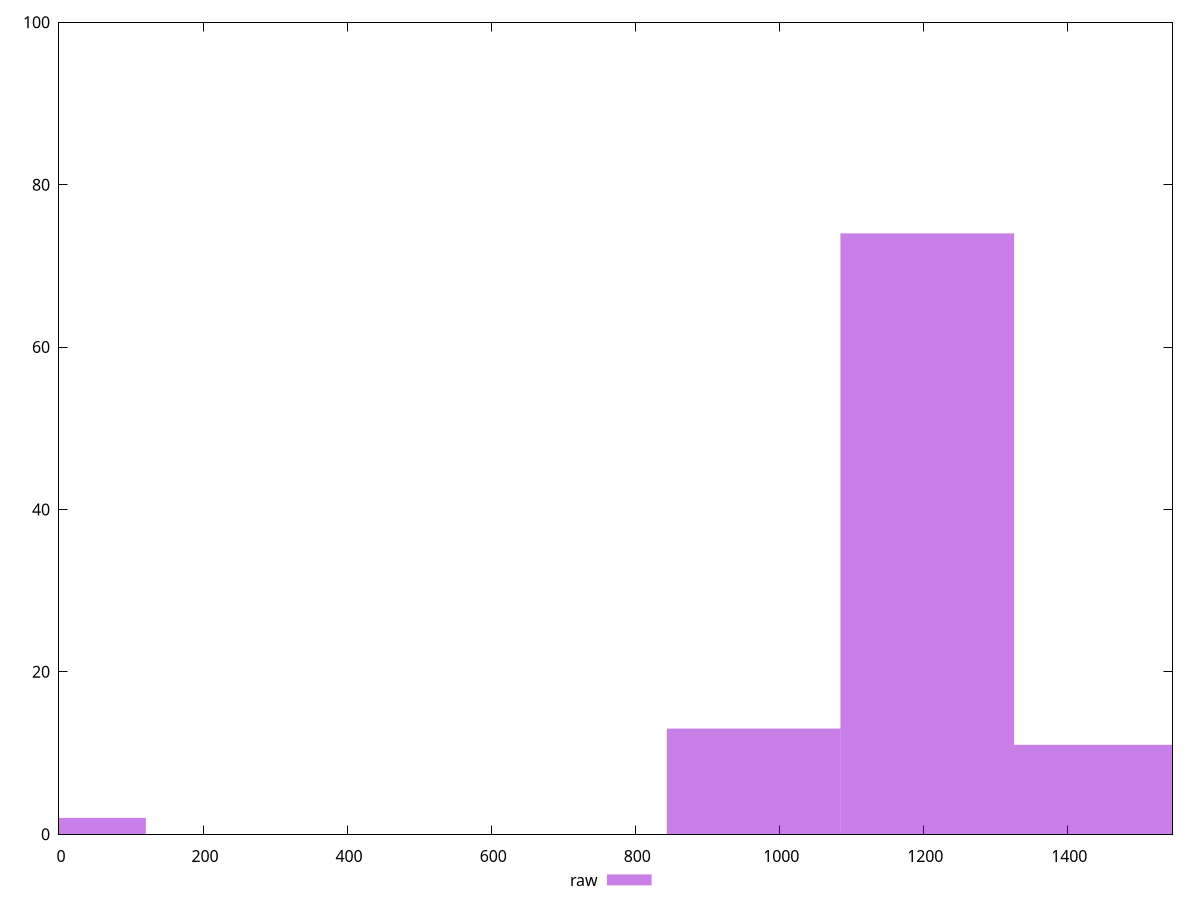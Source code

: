 reset

$raw <<EOF
1205.494304412538 74
964.3954435300303 13
1446.5931652950455 11
0 2
EOF

set key outside below
set boxwidth 241.09886088250758
set xrange [0:1546]
set yrange [0:100]
set trange [0:100]
set style fill transparent solid 0.5 noborder
set terminal svg size 640, 490 enhanced background rgb 'white'
set output "report_00015_2021-02-09T16-11-33.973Z/uses-rel-preload/samples/pages+cached+noadtech+nomedia/raw/histogram.svg"

plot $raw title "raw" with boxes

reset
